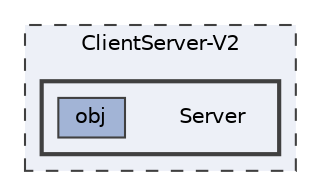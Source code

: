 digraph "C:/Users/m4ss/source/repos/mssevov18/ClientServerAPI/ClientServer-V2/Server"
{
 // LATEX_PDF_SIZE
  bgcolor="transparent";
  edge [fontname=Helvetica,fontsize=10,labelfontname=Helvetica,labelfontsize=10];
  node [fontname=Helvetica,fontsize=10,shape=box,height=0.2,width=0.4];
  compound=true
  subgraph clusterdir_48d2ab0675f1f4006b5918e81cb0368a {
    graph [ bgcolor="#edf0f7", pencolor="grey25", label="ClientServer-V2", fontname=Helvetica,fontsize=10 style="filled,dashed", URL="dir_48d2ab0675f1f4006b5918e81cb0368a.html",tooltip=""]
  subgraph clusterdir_73a1113ab0c2bed48e574412e3e3cd16 {
    graph [ bgcolor="#edf0f7", pencolor="grey25", label="", fontname=Helvetica,fontsize=10 style="filled,bold", URL="dir_73a1113ab0c2bed48e574412e3e3cd16.html",tooltip=""]
    dir_73a1113ab0c2bed48e574412e3e3cd16 [shape=plaintext, label="Server"];
  dir_f46b451d628c6d47a14556a199ac342a [label="obj", fillcolor="#a2b4d6", color="grey25", style="filled", URL="dir_f46b451d628c6d47a14556a199ac342a.html",tooltip=""];
  }
  }
}
